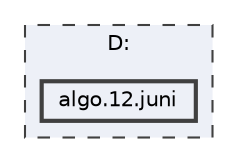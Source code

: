 digraph "D:/algo.12.juni"
{
 // LATEX_PDF_SIZE
  bgcolor="transparent";
  edge [fontname=Helvetica,fontsize=10,labelfontname=Helvetica,labelfontsize=10];
  node [fontname=Helvetica,fontsize=10,shape=box,height=0.2,width=0.4];
  compound=true
  subgraph clusterdir_275089585c7fc1b5fd5d7d42c69cb1da {
    graph [ bgcolor="#edf0f7", pencolor="grey25", label="D:", fontname=Helvetica,fontsize=10 style="filled,dashed", URL="dir_275089585c7fc1b5fd5d7d42c69cb1da.html",tooltip=""]
  dir_ad5a125dd36bd204b6b8ee5aa3258247 [label="algo.12.juni", fillcolor="#edf0f7", color="grey25", style="filled,bold", URL="dir_ad5a125dd36bd204b6b8ee5aa3258247.html",tooltip=""];
  }
}
